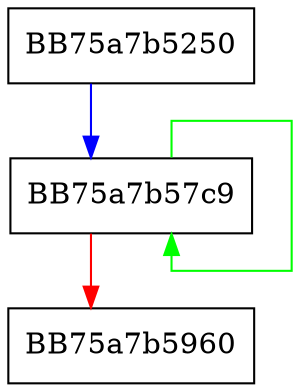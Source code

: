 digraph SymCryptAesDecryptAsmInternal {
  node [shape="box"];
  graph [splines=ortho];
  BB75a7b5250 -> BB75a7b57c9 [color="blue"];
  BB75a7b57c9 -> BB75a7b57c9 [color="green"];
  BB75a7b57c9 -> BB75a7b5960 [color="red"];
}